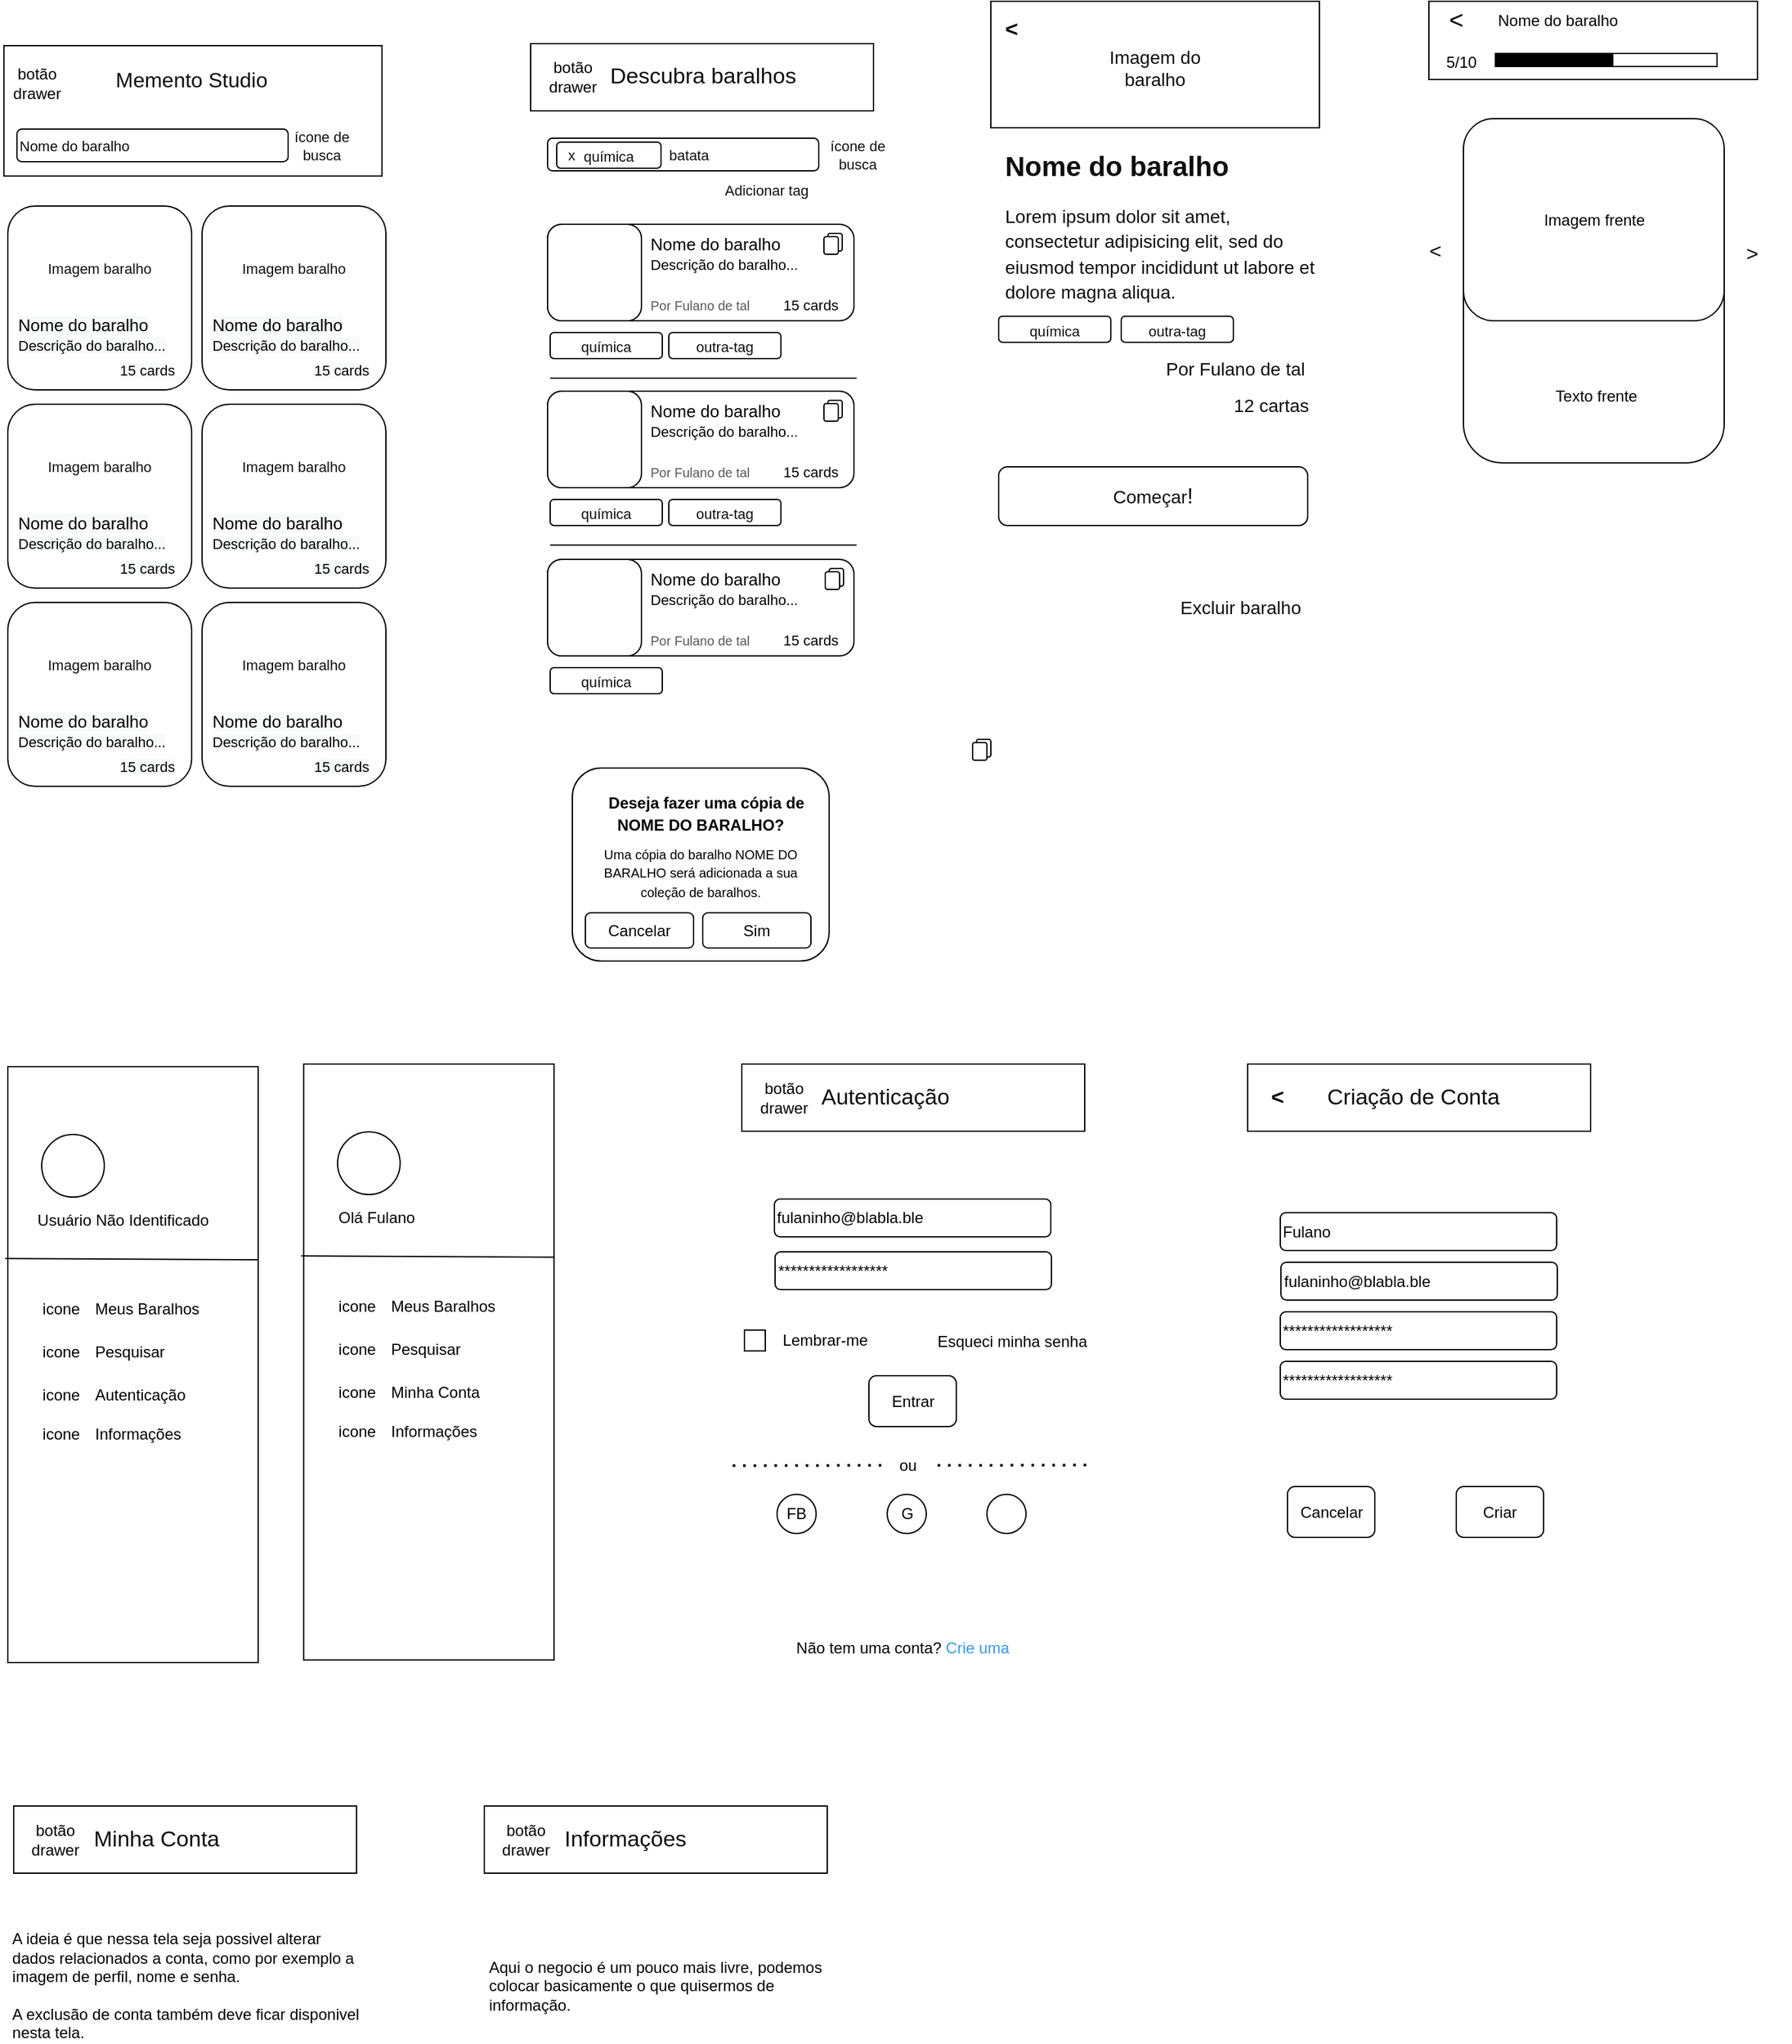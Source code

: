 <mxfile version="19.0.3" type="device"><diagram id="fM3aGosSxny9Zsjf3HQu" name="Page-1"><mxGraphModel dx="868" dy="566" grid="0" gridSize="10" guides="1" tooltips="1" connect="1" arrows="1" fold="1" page="1" pageScale="1" pageWidth="827" pageHeight="1169" math="0" shadow="0"><root><mxCell id="0"/><mxCell id="1" parent="0"/><mxCell id="NiZG2JbrYyno3YWnQfZE-44" value="" style="rounded=0;whiteSpace=wrap;html=1;" parent="1" vertex="1"><mxGeometry x="452" y="96.5" width="263" height="51.5" as="geometry"/></mxCell><mxCell id="NiZG2JbrYyno3YWnQfZE-31" value="" style="rounded=0;whiteSpace=wrap;html=1;" parent="1" vertex="1"><mxGeometry x="48" y="98" width="290" height="100" as="geometry"/></mxCell><mxCell id="MmNNkBtqeXxWJ1WYFN_U-193" value="" style="rounded=0;whiteSpace=wrap;html=1;fontSize=16;fontColor=#0F0F0F;fillColor=#FFFFFF;" parent="1" vertex="1"><mxGeometry x="805" y="64" width="252" height="97" as="geometry"/></mxCell><mxCell id="MmNNkBtqeXxWJ1WYFN_U-2" value="" style="rounded=0;whiteSpace=wrap;html=1;" parent="1" vertex="1"><mxGeometry x="1141" y="64" width="252" height="60" as="geometry"/></mxCell><mxCell id="MmNNkBtqeXxWJ1WYFN_U-5" value="Nome do baralho" style="text;html=1;strokeColor=none;fillColor=none;align=left;verticalAlign=middle;whiteSpace=wrap;rounded=0;" parent="1" vertex="1"><mxGeometry x="1192" y="64" width="130" height="30" as="geometry"/></mxCell><mxCell id="MmNNkBtqeXxWJ1WYFN_U-6" value="&lt;font style=&quot;font-size: 19px;&quot;&gt;&amp;lt;&lt;/font&gt;" style="text;html=1;strokeColor=none;fillColor=none;align=center;verticalAlign=middle;whiteSpace=wrap;rounded=0;" parent="1" vertex="1"><mxGeometry x="1132" y="64" width="60" height="30" as="geometry"/></mxCell><mxCell id="MmNNkBtqeXxWJ1WYFN_U-7" value="&lt;font style=&quot;font-size: 12px;&quot;&gt;5/10&lt;/font&gt;" style="text;html=1;strokeColor=none;fillColor=none;align=center;verticalAlign=middle;whiteSpace=wrap;rounded=0;fontSize=19;" parent="1" vertex="1"><mxGeometry x="1136" y="94" width="60" height="30" as="geometry"/></mxCell><mxCell id="MmNNkBtqeXxWJ1WYFN_U-8" value="" style="rounded=0;whiteSpace=wrap;html=1;fontSize=12;" parent="1" vertex="1"><mxGeometry x="1192" y="104" width="170" height="10" as="geometry"/></mxCell><mxCell id="MmNNkBtqeXxWJ1WYFN_U-10" value="" style="rounded=0;whiteSpace=wrap;html=1;fontSize=12;fillColor=#000000;" parent="1" vertex="1"><mxGeometry x="1192" y="104" width="90" height="10" as="geometry"/></mxCell><mxCell id="MmNNkBtqeXxWJ1WYFN_U-11" value="" style="rounded=1;whiteSpace=wrap;html=1;fontSize=12;fillColor=#FFFFFF;fontColor=#00465C;labelBackgroundColor=none;" parent="1" vertex="1"><mxGeometry x="1167.5" y="154" width="200" height="264" as="geometry"/></mxCell><mxCell id="MmNNkBtqeXxWJ1WYFN_U-17" value="Imagem frente" style="rounded=1;whiteSpace=wrap;html=1;fontSize=12;fillColor=#FFFFFF;" parent="1" vertex="1"><mxGeometry x="1167.5" y="154" width="200" height="155" as="geometry"/></mxCell><mxCell id="MmNNkBtqeXxWJ1WYFN_U-18" value="Texto frente" style="text;html=1;strokeColor=none;fillColor=none;align=center;verticalAlign=middle;whiteSpace=wrap;rounded=0;fontSize=12;" parent="1" vertex="1"><mxGeometry x="1214" y="352" width="111" height="30" as="geometry"/></mxCell><mxCell id="MmNNkBtqeXxWJ1WYFN_U-45" value="" style="group" parent="1" vertex="1" connectable="0"><mxGeometry x="465" y="235" width="235" height="77" as="geometry"/></mxCell><mxCell id="MmNNkBtqeXxWJ1WYFN_U-39" value="" style="rounded=1;whiteSpace=wrap;html=1;fontSize=23;fillColor=#FFFFFF;" parent="MmNNkBtqeXxWJ1WYFN_U-45" vertex="1"><mxGeometry width="235" height="74" as="geometry"/></mxCell><mxCell id="MmNNkBtqeXxWJ1WYFN_U-40" value="" style="rounded=1;whiteSpace=wrap;html=1;fontSize=23;fillColor=#FFFFFF;" parent="MmNNkBtqeXxWJ1WYFN_U-45" vertex="1"><mxGeometry width="72" height="74" as="geometry"/></mxCell><mxCell id="MmNNkBtqeXxWJ1WYFN_U-41" value="Nome do baralho" style="text;html=1;strokeColor=none;fillColor=none;align=left;verticalAlign=middle;whiteSpace=wrap;rounded=0;fontSize=13;" parent="MmNNkBtqeXxWJ1WYFN_U-45" vertex="1"><mxGeometry x="77" width="103" height="30" as="geometry"/></mxCell><mxCell id="MmNNkBtqeXxWJ1WYFN_U-42" value="&lt;font style=&quot;font-size: 11px;&quot;&gt;Descrição do baralho...&lt;/font&gt;" style="text;html=1;strokeColor=none;fillColor=none;align=left;verticalAlign=middle;whiteSpace=wrap;rounded=0;fontSize=13;" parent="MmNNkBtqeXxWJ1WYFN_U-45" vertex="1"><mxGeometry x="77" y="15" width="128" height="30" as="geometry"/></mxCell><mxCell id="MmNNkBtqeXxWJ1WYFN_U-43" value="15 cards" style="text;html=1;strokeColor=none;fillColor=none;align=center;verticalAlign=middle;whiteSpace=wrap;rounded=0;fontSize=11;" parent="MmNNkBtqeXxWJ1WYFN_U-45" vertex="1"><mxGeometry x="172" y="47" width="60" height="30" as="geometry"/></mxCell><mxCell id="MmNNkBtqeXxWJ1WYFN_U-44" value="&lt;font style=&quot;font-size: 10px;&quot; color=&quot;#575757&quot;&gt;Por Fulano de tal&lt;/font&gt;" style="text;html=1;strokeColor=none;fillColor=none;align=left;verticalAlign=middle;whiteSpace=wrap;rounded=0;fontSize=11;" parent="MmNNkBtqeXxWJ1WYFN_U-45" vertex="1"><mxGeometry x="77" y="47" width="90" height="30" as="geometry"/></mxCell><mxCell id="h0KHNPsWpY2oYhMpBAds-7" value="" style="group" parent="MmNNkBtqeXxWJ1WYFN_U-45" connectable="0" vertex="1"><mxGeometry x="212" y="7" width="14" height="16" as="geometry"/></mxCell><mxCell id="h0KHNPsWpY2oYhMpBAds-8" value="" style="rounded=1;whiteSpace=wrap;html=1;labelBackgroundColor=none;fontSize=14;fontColor=#FFFFFF;fillColor=#FFFFFF;" parent="h0KHNPsWpY2oYhMpBAds-7" vertex="1"><mxGeometry x="3" width="11" height="13.5" as="geometry"/></mxCell><mxCell id="h0KHNPsWpY2oYhMpBAds-9" value="" style="rounded=1;whiteSpace=wrap;html=1;labelBackgroundColor=none;fontSize=14;fontColor=#FFFFFF;fillColor=#FFFFFF;" parent="h0KHNPsWpY2oYhMpBAds-7" vertex="1"><mxGeometry y="2.5" width="11" height="13.5" as="geometry"/></mxCell><mxCell id="MmNNkBtqeXxWJ1WYFN_U-73" value="&lt;span style=&quot;font-weight: normal;&quot;&gt;Descubra baralhos&lt;/span&gt;" style="text;html=1;strokeColor=none;fillColor=none;align=left;verticalAlign=middle;whiteSpace=wrap;rounded=0;fontSize=17;fontColor=#0F0F0F;fontStyle=1" parent="1" vertex="1"><mxGeometry x="511" y="107.25" width="199" height="30" as="geometry"/></mxCell><mxCell id="MmNNkBtqeXxWJ1WYFN_U-84" value="&lt;font style=&quot;font-size: 11px;&quot;&gt;química&lt;/font&gt;" style="rounded=1;whiteSpace=wrap;html=1;fontSize=17;fontColor=#0F0F0F;fillColor=#FFFFFF;" parent="1" vertex="1"><mxGeometry x="467" y="318" width="86" height="20" as="geometry"/></mxCell><mxCell id="MmNNkBtqeXxWJ1WYFN_U-85" value="&lt;font style=&quot;font-size: 11px;&quot;&gt;outra-tag&lt;/font&gt;" style="rounded=1;whiteSpace=wrap;html=1;fontSize=17;fontColor=#0F0F0F;fillColor=#FFFFFF;" parent="1" vertex="1"><mxGeometry x="558" y="318" width="86" height="20" as="geometry"/></mxCell><mxCell id="MmNNkBtqeXxWJ1WYFN_U-86" value="" style="endArrow=none;html=1;rounded=0;fontSize=11;fontColor=#0F0F0F;" parent="1" edge="1"><mxGeometry width="50" height="50" relative="1" as="geometry"><mxPoint x="467" y="353" as="sourcePoint"/><mxPoint x="702" y="353" as="targetPoint"/></mxGeometry></mxCell><mxCell id="MmNNkBtqeXxWJ1WYFN_U-87" value="" style="group" parent="1" vertex="1" connectable="0"><mxGeometry x="465" y="363" width="235" height="77" as="geometry"/></mxCell><mxCell id="MmNNkBtqeXxWJ1WYFN_U-88" value="" style="rounded=1;whiteSpace=wrap;html=1;fontSize=23;fillColor=#FFFFFF;" parent="MmNNkBtqeXxWJ1WYFN_U-87" vertex="1"><mxGeometry width="235" height="74" as="geometry"/></mxCell><mxCell id="MmNNkBtqeXxWJ1WYFN_U-89" value="" style="rounded=1;whiteSpace=wrap;html=1;fontSize=23;fillColor=#FFFFFF;" parent="MmNNkBtqeXxWJ1WYFN_U-87" vertex="1"><mxGeometry width="72" height="74" as="geometry"/></mxCell><mxCell id="MmNNkBtqeXxWJ1WYFN_U-90" value="Nome do baralho" style="text;html=1;strokeColor=none;fillColor=none;align=left;verticalAlign=middle;whiteSpace=wrap;rounded=0;fontSize=13;" parent="MmNNkBtqeXxWJ1WYFN_U-87" vertex="1"><mxGeometry x="77" width="103" height="30" as="geometry"/></mxCell><mxCell id="MmNNkBtqeXxWJ1WYFN_U-91" value="&lt;font style=&quot;font-size: 11px;&quot;&gt;Descrição do baralho...&lt;/font&gt;" style="text;html=1;strokeColor=none;fillColor=none;align=left;verticalAlign=middle;whiteSpace=wrap;rounded=0;fontSize=13;" parent="MmNNkBtqeXxWJ1WYFN_U-87" vertex="1"><mxGeometry x="77" y="15" width="128" height="30" as="geometry"/></mxCell><mxCell id="MmNNkBtqeXxWJ1WYFN_U-92" value="15 cards" style="text;html=1;strokeColor=none;fillColor=none;align=center;verticalAlign=middle;whiteSpace=wrap;rounded=0;fontSize=11;" parent="MmNNkBtqeXxWJ1WYFN_U-87" vertex="1"><mxGeometry x="172" y="47" width="60" height="30" as="geometry"/></mxCell><mxCell id="MmNNkBtqeXxWJ1WYFN_U-93" value="&lt;font style=&quot;font-size: 10px;&quot; color=&quot;#575757&quot;&gt;Por Fulano de tal&lt;/font&gt;" style="text;html=1;strokeColor=none;fillColor=none;align=left;verticalAlign=middle;whiteSpace=wrap;rounded=0;fontSize=11;" parent="MmNNkBtqeXxWJ1WYFN_U-87" vertex="1"><mxGeometry x="77" y="47" width="90" height="30" as="geometry"/></mxCell><mxCell id="h0KHNPsWpY2oYhMpBAds-14" value="" style="group" parent="MmNNkBtqeXxWJ1WYFN_U-87" connectable="0" vertex="1"><mxGeometry x="212" y="7" width="14" height="16" as="geometry"/></mxCell><mxCell id="h0KHNPsWpY2oYhMpBAds-15" value="" style="rounded=1;whiteSpace=wrap;html=1;labelBackgroundColor=none;fontSize=14;fontColor=#FFFFFF;fillColor=#FFFFFF;" parent="h0KHNPsWpY2oYhMpBAds-14" vertex="1"><mxGeometry x="3" width="11" height="13.5" as="geometry"/></mxCell><mxCell id="h0KHNPsWpY2oYhMpBAds-16" value="" style="rounded=1;whiteSpace=wrap;html=1;labelBackgroundColor=none;fontSize=14;fontColor=#FFFFFF;fillColor=#FFFFFF;" parent="h0KHNPsWpY2oYhMpBAds-14" vertex="1"><mxGeometry y="2.5" width="11" height="13.5" as="geometry"/></mxCell><mxCell id="MmNNkBtqeXxWJ1WYFN_U-95" value="&lt;font style=&quot;font-size: 11px;&quot;&gt;química&lt;/font&gt;" style="rounded=1;whiteSpace=wrap;html=1;fontSize=17;fontColor=#0F0F0F;fillColor=#FFFFFF;" parent="1" vertex="1"><mxGeometry x="467" y="446" width="86" height="20" as="geometry"/></mxCell><mxCell id="MmNNkBtqeXxWJ1WYFN_U-96" value="&lt;font style=&quot;font-size: 11px;&quot;&gt;outra-tag&lt;/font&gt;" style="rounded=1;whiteSpace=wrap;html=1;fontSize=17;fontColor=#0F0F0F;fillColor=#FFFFFF;" parent="1" vertex="1"><mxGeometry x="558" y="446" width="86" height="20" as="geometry"/></mxCell><mxCell id="MmNNkBtqeXxWJ1WYFN_U-97" value="" style="endArrow=none;html=1;rounded=0;fontSize=11;fontColor=#0F0F0F;" parent="1" edge="1"><mxGeometry width="50" height="50" relative="1" as="geometry"><mxPoint x="467" y="481" as="sourcePoint"/><mxPoint x="702" y="481" as="targetPoint"/></mxGeometry></mxCell><mxCell id="MmNNkBtqeXxWJ1WYFN_U-98" value="&amp;nbsp; &amp;nbsp;batata" style="rounded=1;whiteSpace=wrap;html=1;fontSize=11;fontColor=#0F0F0F;fillColor=#FFFFFF;" parent="1" vertex="1"><mxGeometry x="465" y="169" width="208" height="25" as="geometry"/></mxCell><mxCell id="MmNNkBtqeXxWJ1WYFN_U-99" value="ícone de busca" style="text;html=1;strokeColor=none;fillColor=none;align=center;verticalAlign=middle;whiteSpace=wrap;rounded=0;fontSize=11;fontColor=#0F0F0F;" parent="1" vertex="1"><mxGeometry x="677" y="172.5" width="52" height="19" as="geometry"/></mxCell><mxCell id="MmNNkBtqeXxWJ1WYFN_U-101" value="&lt;font style=&quot;font-size: 11px;&quot;&gt;química&lt;/font&gt;" style="rounded=1;whiteSpace=wrap;html=1;fontSize=17;fontColor=#0F0F0F;fillColor=#FFFFFF;" parent="1" vertex="1"><mxGeometry x="472" y="172" width="80" height="20" as="geometry"/></mxCell><mxCell id="MmNNkBtqeXxWJ1WYFN_U-102" value="x" style="text;html=1;strokeColor=none;fillColor=none;align=center;verticalAlign=middle;whiteSpace=wrap;rounded=0;fontSize=11;fontColor=#0F0F0F;" parent="1" vertex="1"><mxGeometry x="473" y="175.5" width="21" height="13" as="geometry"/></mxCell><mxCell id="MmNNkBtqeXxWJ1WYFN_U-106" value="Adicionar tag" style="text;html=1;strokeColor=none;fillColor=none;align=left;verticalAlign=middle;whiteSpace=wrap;rounded=0;fontSize=11;fontColor=#0F0F0F;" parent="1" vertex="1"><mxGeometry x="599" y="197" width="72" height="24" as="geometry"/></mxCell><mxCell id="MmNNkBtqeXxWJ1WYFN_U-107" value="" style="group" parent="1" vertex="1" connectable="0"><mxGeometry x="465" y="492" width="235" height="77" as="geometry"/></mxCell><mxCell id="MmNNkBtqeXxWJ1WYFN_U-108" value="" style="rounded=1;whiteSpace=wrap;html=1;fontSize=23;fillColor=#FFFFFF;" parent="MmNNkBtqeXxWJ1WYFN_U-107" vertex="1"><mxGeometry width="235" height="74" as="geometry"/></mxCell><mxCell id="MmNNkBtqeXxWJ1WYFN_U-109" value="" style="rounded=1;whiteSpace=wrap;html=1;fontSize=23;fillColor=#FFFFFF;" parent="MmNNkBtqeXxWJ1WYFN_U-107" vertex="1"><mxGeometry width="72" height="74" as="geometry"/></mxCell><mxCell id="MmNNkBtqeXxWJ1WYFN_U-110" value="Nome do baralho" style="text;html=1;strokeColor=none;fillColor=none;align=left;verticalAlign=middle;whiteSpace=wrap;rounded=0;fontSize=13;" parent="MmNNkBtqeXxWJ1WYFN_U-107" vertex="1"><mxGeometry x="77" width="103" height="30" as="geometry"/></mxCell><mxCell id="MmNNkBtqeXxWJ1WYFN_U-111" value="&lt;font style=&quot;font-size: 11px;&quot;&gt;Descrição do baralho...&lt;/font&gt;" style="text;html=1;strokeColor=none;fillColor=none;align=left;verticalAlign=middle;whiteSpace=wrap;rounded=0;fontSize=13;" parent="MmNNkBtqeXxWJ1WYFN_U-107" vertex="1"><mxGeometry x="77" y="15" width="128" height="30" as="geometry"/></mxCell><mxCell id="MmNNkBtqeXxWJ1WYFN_U-112" value="15 cards" style="text;html=1;strokeColor=none;fillColor=none;align=center;verticalAlign=middle;whiteSpace=wrap;rounded=0;fontSize=11;" parent="MmNNkBtqeXxWJ1WYFN_U-107" vertex="1"><mxGeometry x="172" y="47" width="60" height="30" as="geometry"/></mxCell><mxCell id="MmNNkBtqeXxWJ1WYFN_U-113" value="&lt;font style=&quot;font-size: 10px;&quot; color=&quot;#575757&quot;&gt;Por Fulano de tal&lt;/font&gt;" style="text;html=1;strokeColor=none;fillColor=none;align=left;verticalAlign=middle;whiteSpace=wrap;rounded=0;fontSize=11;" parent="MmNNkBtqeXxWJ1WYFN_U-107" vertex="1"><mxGeometry x="77" y="47" width="90" height="30" as="geometry"/></mxCell><mxCell id="h0KHNPsWpY2oYhMpBAds-17" value="" style="group" parent="MmNNkBtqeXxWJ1WYFN_U-107" connectable="0" vertex="1"><mxGeometry x="213" y="7" width="14" height="16" as="geometry"/></mxCell><mxCell id="h0KHNPsWpY2oYhMpBAds-18" value="" style="rounded=1;whiteSpace=wrap;html=1;labelBackgroundColor=none;fontSize=14;fontColor=#FFFFFF;fillColor=#FFFFFF;" parent="h0KHNPsWpY2oYhMpBAds-17" vertex="1"><mxGeometry x="3" width="11" height="13.5" as="geometry"/></mxCell><mxCell id="h0KHNPsWpY2oYhMpBAds-19" value="" style="rounded=1;whiteSpace=wrap;html=1;labelBackgroundColor=none;fontSize=14;fontColor=#FFFFFF;fillColor=#FFFFFF;" parent="h0KHNPsWpY2oYhMpBAds-17" vertex="1"><mxGeometry y="2.5" width="11" height="13.5" as="geometry"/></mxCell><mxCell id="MmNNkBtqeXxWJ1WYFN_U-115" value="&lt;font style=&quot;font-size: 11px;&quot;&gt;química&lt;/font&gt;" style="rounded=1;whiteSpace=wrap;html=1;fontSize=17;fontColor=#0F0F0F;fillColor=#FFFFFF;" parent="1" vertex="1"><mxGeometry x="467" y="575" width="86" height="20" as="geometry"/></mxCell><mxCell id="MmNNkBtqeXxWJ1WYFN_U-117" value="&lt;font style=&quot;font-size: 16px;&quot;&gt;&amp;lt;&lt;/font&gt;" style="text;html=1;strokeColor=none;fillColor=none;align=center;verticalAlign=middle;whiteSpace=wrap;rounded=0;fontSize=11;fontColor=#0F0F0F;" parent="1" vertex="1"><mxGeometry x="48" y="295" width="60" height="30" as="geometry"/></mxCell><mxCell id="MmNNkBtqeXxWJ1WYFN_U-118" value="&lt;font style=&quot;font-size: 16px;&quot;&gt;&amp;gt;&lt;/font&gt;" style="text;html=1;strokeColor=none;fillColor=none;align=center;verticalAlign=middle;whiteSpace=wrap;rounded=0;fontSize=11;fontColor=#0F0F0F;" parent="1" vertex="1"><mxGeometry x="1358.5" y="242" width="60" height="30" as="geometry"/></mxCell><mxCell id="MmNNkBtqeXxWJ1WYFN_U-124" value="&lt;font size=&quot;1&quot; style=&quot;&quot;&gt;&lt;span style=&quot;font-weight: normal; font-size: 16px;&quot;&gt;Memento Studio&lt;/span&gt;&lt;/font&gt;" style="text;html=1;strokeColor=none;fillColor=none;align=center;verticalAlign=middle;whiteSpace=wrap;rounded=0;fontSize=16;fontColor=#0F0F0F;fontStyle=1" parent="1" vertex="1"><mxGeometry x="45" y="109" width="294" height="30" as="geometry"/></mxCell><mxCell id="MmNNkBtqeXxWJ1WYFN_U-126" value="" style="rounded=1;whiteSpace=wrap;html=1;fontSize=19;fontColor=#0F0F0F;fillColor=#FFFFFF;" parent="1" vertex="1"><mxGeometry x="51" y="221" width="141" height="141" as="geometry"/></mxCell><mxCell id="MmNNkBtqeXxWJ1WYFN_U-138" value="&lt;span style=&quot;color: rgb(0, 0, 0); font-family: Helvetica; font-size: 11px; font-style: normal; font-variant-ligatures: normal; font-variant-caps: normal; font-weight: 400; letter-spacing: normal; orphans: 2; text-align: left; text-indent: 0px; text-transform: none; widows: 2; word-spacing: 0px; -webkit-text-stroke-width: 0px; background-color: rgb(248, 249, 250); text-decoration-thickness: initial; text-decoration-style: initial; text-decoration-color: initial; float: none; display: inline !important;&quot;&gt;Descrição do baralho...&lt;/span&gt;" style="text;whiteSpace=wrap;html=1;fontSize=11;fontColor=#0F0F0F;" parent="1" vertex="1"><mxGeometry x="57" y="314.505" width="133" height="27" as="geometry"/></mxCell><mxCell id="MmNNkBtqeXxWJ1WYFN_U-139" value="&lt;span style=&quot;color: rgb(0, 0, 0); font-family: Helvetica; font-size: 13px; font-style: normal; font-variant-ligatures: normal; font-variant-caps: normal; font-weight: 400; letter-spacing: normal; orphans: 2; text-align: left; text-indent: 0px; text-transform: none; widows: 2; word-spacing: 0px; -webkit-text-stroke-width: 0px; background-color: rgb(248, 249, 250); text-decoration-thickness: initial; text-decoration-style: initial; text-decoration-color: initial; float: none; display: inline !important;&quot;&gt;Nome do baralho&lt;/span&gt;" style="text;whiteSpace=wrap;html=1;fontSize=11;fontColor=#0F0F0F;" parent="1" vertex="1"><mxGeometry x="57" y="297.5" width="120" height="28" as="geometry"/></mxCell><mxCell id="MmNNkBtqeXxWJ1WYFN_U-141" value="&lt;span style=&quot;color: rgb(0, 0, 0); font-family: Helvetica; font-size: 11px; font-style: normal; font-variant-ligatures: normal; font-variant-caps: normal; font-weight: 400; letter-spacing: normal; orphans: 2; text-align: center; text-indent: 0px; text-transform: none; widows: 2; word-spacing: 0px; -webkit-text-stroke-width: 0px; background-color: rgb(248, 249, 250); text-decoration-thickness: initial; text-decoration-style: initial; text-decoration-color: initial; float: none; display: inline !important;&quot;&gt;15 cards&lt;/span&gt;" style="text;whiteSpace=wrap;html=1;fontSize=13;fontColor=#0F0F0F;" parent="1" vertex="1"><mxGeometry x="135.003" y="331.997" width="62" height="30" as="geometry"/></mxCell><mxCell id="MmNNkBtqeXxWJ1WYFN_U-137" value="&lt;font style=&quot;font-size: 11px;&quot;&gt;&lt;font style=&quot;font-size: 11px;&quot;&gt;Imagem&lt;/font&gt; baralho&lt;/font&gt;" style="text;html=1;strokeColor=none;fillColor=none;align=center;verticalAlign=middle;whiteSpace=wrap;rounded=0;fontSize=19;fontColor=#0F0F0F;" parent="1" vertex="1"><mxGeometry x="77" y="251.5" width="89" height="30" as="geometry"/></mxCell><mxCell id="MmNNkBtqeXxWJ1WYFN_U-146" value="" style="rounded=1;whiteSpace=wrap;html=1;fontSize=19;fontColor=#0F0F0F;fillColor=#FFFFFF;" parent="1" vertex="1"><mxGeometry x="200" y="221" width="141" height="141" as="geometry"/></mxCell><mxCell id="MmNNkBtqeXxWJ1WYFN_U-147" value="&lt;span style=&quot;color: rgb(0, 0, 0); font-family: Helvetica; font-size: 11px; font-style: normal; font-variant-ligatures: normal; font-variant-caps: normal; font-weight: 400; letter-spacing: normal; orphans: 2; text-align: left; text-indent: 0px; text-transform: none; widows: 2; word-spacing: 0px; -webkit-text-stroke-width: 0px; background-color: rgb(248, 249, 250); text-decoration-thickness: initial; text-decoration-style: initial; text-decoration-color: initial; float: none; display: inline !important;&quot;&gt;Descrição do baralho...&lt;/span&gt;" style="text;whiteSpace=wrap;html=1;fontSize=11;fontColor=#0F0F0F;" parent="1" vertex="1"><mxGeometry x="206" y="314.505" width="133" height="27" as="geometry"/></mxCell><mxCell id="MmNNkBtqeXxWJ1WYFN_U-148" value="&lt;span style=&quot;color: rgb(0, 0, 0); font-family: Helvetica; font-size: 13px; font-style: normal; font-variant-ligatures: normal; font-variant-caps: normal; font-weight: 400; letter-spacing: normal; orphans: 2; text-align: left; text-indent: 0px; text-transform: none; widows: 2; word-spacing: 0px; -webkit-text-stroke-width: 0px; background-color: rgb(248, 249, 250); text-decoration-thickness: initial; text-decoration-style: initial; text-decoration-color: initial; float: none; display: inline !important;&quot;&gt;Nome do baralho&lt;/span&gt;" style="text;whiteSpace=wrap;html=1;fontSize=11;fontColor=#0F0F0F;" parent="1" vertex="1"><mxGeometry x="206" y="297.5" width="120" height="28" as="geometry"/></mxCell><mxCell id="MmNNkBtqeXxWJ1WYFN_U-150" value="&lt;span style=&quot;color: rgb(0, 0, 0); font-family: Helvetica; font-size: 11px; font-style: normal; font-variant-ligatures: normal; font-variant-caps: normal; font-weight: 400; letter-spacing: normal; orphans: 2; text-align: center; text-indent: 0px; text-transform: none; widows: 2; word-spacing: 0px; -webkit-text-stroke-width: 0px; background-color: rgb(248, 249, 250); text-decoration-thickness: initial; text-decoration-style: initial; text-decoration-color: initial; float: none; display: inline !important;&quot;&gt;15 cards&lt;/span&gt;" style="text;whiteSpace=wrap;html=1;fontSize=13;fontColor=#0F0F0F;" parent="1" vertex="1"><mxGeometry x="284.003" y="331.997" width="62" height="30" as="geometry"/></mxCell><mxCell id="MmNNkBtqeXxWJ1WYFN_U-151" value="&lt;font style=&quot;font-size: 11px;&quot;&gt;&lt;font style=&quot;font-size: 11px;&quot;&gt;Imagem&lt;/font&gt; baralho&lt;/font&gt;" style="text;html=1;strokeColor=none;fillColor=none;align=center;verticalAlign=middle;whiteSpace=wrap;rounded=0;fontSize=19;fontColor=#0F0F0F;" parent="1" vertex="1"><mxGeometry x="226" y="251.5" width="89" height="30" as="geometry"/></mxCell><mxCell id="MmNNkBtqeXxWJ1WYFN_U-195" value="&lt;h1 style=&quot;font-size: 21px;&quot;&gt;&lt;font style=&quot;font-size: 21px;&quot;&gt;Nome do baralho&lt;/font&gt;&lt;/h1&gt;&lt;p style=&quot;&quot;&gt;&lt;font style=&quot;font-size: 14px;&quot;&gt;Lorem ipsum dolor sit amet, consectetur adipisicing elit, sed do eiusmod tempor incididunt ut labore et dolore magna aliqua.&lt;/font&gt;&lt;/p&gt;" style="text;html=1;strokeColor=none;fillColor=none;spacing=5;spacingTop=-20;whiteSpace=wrap;overflow=hidden;rounded=0;fontSize=16;fontColor=#0F0F0F;" parent="1" vertex="1"><mxGeometry x="811" y="173.5" width="252" height="157" as="geometry"/></mxCell><mxCell id="MmNNkBtqeXxWJ1WYFN_U-196" value="&lt;b&gt;&lt;font style=&quot;font-size: 17px;&quot;&gt;&amp;lt;&lt;/font&gt;&lt;/b&gt;" style="text;html=1;strokeColor=none;fillColor=none;align=center;verticalAlign=middle;whiteSpace=wrap;rounded=0;fontSize=14;fontColor=#0F0F0F;" parent="1" vertex="1"><mxGeometry x="791" y="70.5" width="60" height="30" as="geometry"/></mxCell><mxCell id="MmNNkBtqeXxWJ1WYFN_U-197" value="Imagem do baralho" style="text;html=1;strokeColor=none;fillColor=none;align=center;verticalAlign=middle;whiteSpace=wrap;rounded=0;fontSize=14;fontColor=#0F0F0F;" parent="1" vertex="1"><mxGeometry x="877" y="100" width="108" height="30" as="geometry"/></mxCell><mxCell id="MmNNkBtqeXxWJ1WYFN_U-199" value="&lt;font style=&quot;font-size: 11px;&quot;&gt;química&lt;/font&gt;" style="rounded=1;whiteSpace=wrap;html=1;fontSize=17;fontColor=#0F0F0F;fillColor=#FFFFFF;" parent="1" vertex="1"><mxGeometry x="811" y="305.5" width="86" height="20" as="geometry"/></mxCell><mxCell id="MmNNkBtqeXxWJ1WYFN_U-200" value="&lt;font style=&quot;font-size: 11px;&quot;&gt;outra-tag&lt;/font&gt;" style="rounded=1;whiteSpace=wrap;html=1;fontSize=17;fontColor=#0F0F0F;fillColor=#FFFFFF;" parent="1" vertex="1"><mxGeometry x="905" y="305.5" width="86" height="20" as="geometry"/></mxCell><mxCell id="MmNNkBtqeXxWJ1WYFN_U-203" value="&lt;font style=&quot;font-size: 14px;&quot;&gt;Começar&lt;/font&gt;!" style="rounded=1;whiteSpace=wrap;html=1;fontSize=17;fontColor=#0F0F0F;fillColor=#FFFFFF;" parent="1" vertex="1"><mxGeometry x="811" y="421" width="237" height="45" as="geometry"/></mxCell><mxCell id="MmNNkBtqeXxWJ1WYFN_U-204" value="12 cartas" style="text;html=1;strokeColor=none;fillColor=none;align=right;verticalAlign=middle;whiteSpace=wrap;rounded=0;fontSize=14;fontColor=#0F0F0F;" parent="1" vertex="1"><mxGeometry x="971" y="359" width="80" height="30" as="geometry"/></mxCell><mxCell id="MmNNkBtqeXxWJ1WYFN_U-205" value="Por Fulano de tal" style="text;html=1;strokeColor=none;fillColor=none;align=right;verticalAlign=middle;whiteSpace=wrap;rounded=0;fontSize=14;fontColor=#0F0F0F;" parent="1" vertex="1"><mxGeometry x="924" y="331" width="124" height="30" as="geometry"/></mxCell><mxCell id="MmNNkBtqeXxWJ1WYFN_U-207" value="&lt;font style=&quot;font-size: 16px;&quot;&gt;&amp;lt;&lt;/font&gt;" style="text;html=1;strokeColor=none;fillColor=none;align=center;verticalAlign=middle;whiteSpace=wrap;rounded=0;fontSize=11;fontColor=#0F0F0F;" parent="1" vertex="1"><mxGeometry x="1115.5" y="239.5" width="60" height="30" as="geometry"/></mxCell><mxCell id="h0KHNPsWpY2oYhMpBAds-3" value="" style="group" parent="1" connectable="0" vertex="1"><mxGeometry x="791" y="630" width="14" height="16" as="geometry"/></mxCell><mxCell id="h0KHNPsWpY2oYhMpBAds-1" value="" style="rounded=1;whiteSpace=wrap;html=1;labelBackgroundColor=none;fontSize=14;fontColor=#FFFFFF;fillColor=#FFFFFF;" parent="h0KHNPsWpY2oYhMpBAds-3" vertex="1"><mxGeometry x="3" width="11" height="13.5" as="geometry"/></mxCell><mxCell id="h0KHNPsWpY2oYhMpBAds-2" value="" style="rounded=1;whiteSpace=wrap;html=1;labelBackgroundColor=none;fontSize=14;fontColor=#FFFFFF;fillColor=#FFFFFF;" parent="h0KHNPsWpY2oYhMpBAds-3" vertex="1"><mxGeometry y="2.5" width="11" height="13.5" as="geometry"/></mxCell><mxCell id="h0KHNPsWpY2oYhMpBAds-21" value="" style="rounded=1;whiteSpace=wrap;html=1;labelBackgroundColor=none;fontSize=14;fontColor=#FFFFFF;fillColor=#FFFFFF;" parent="1" vertex="1"><mxGeometry x="484" y="652" width="197" height="148" as="geometry"/></mxCell><mxCell id="h0KHNPsWpY2oYhMpBAds-22" value="&lt;font style=&quot;font-size: 12px;&quot;&gt;&lt;b&gt;D&lt;font style=&quot;font-size: 12px;&quot; color=&quot;#000000&quot;&gt;Deseja fazer uma cópia de NOME DO BARALHO?&lt;/font&gt;&lt;/b&gt;&lt;/font&gt;" style="text;html=1;strokeColor=none;fillColor=none;align=center;verticalAlign=middle;whiteSpace=wrap;rounded=0;labelBackgroundColor=none;fontSize=14;fontColor=#FFFFFF;" parent="1" vertex="1"><mxGeometry x="491" y="671" width="183" height="30" as="geometry"/></mxCell><mxCell id="h0KHNPsWpY2oYhMpBAds-23" value="Sim" style="rounded=1;whiteSpace=wrap;html=1;labelBackgroundColor=none;fontSize=12;fontColor=#000000;fillColor=#FFFFFF;" parent="1" vertex="1"><mxGeometry x="584" y="763" width="83" height="27" as="geometry"/></mxCell><mxCell id="h0KHNPsWpY2oYhMpBAds-24" value="Cancelar" style="rounded=1;whiteSpace=wrap;html=1;labelBackgroundColor=none;fontSize=12;fontColor=#000000;fillColor=#FFFFFF;" parent="1" vertex="1"><mxGeometry x="494" y="763" width="83" height="27" as="geometry"/></mxCell><mxCell id="h0KHNPsWpY2oYhMpBAds-25" value="&lt;font style=&quot;font-size: 10px;&quot;&gt;Uma cópia do baralho NOME DO BARALHO será adicionada a sua coleção de baralhos.&lt;/font&gt;" style="text;html=1;strokeColor=none;fillColor=none;align=center;verticalAlign=middle;whiteSpace=wrap;rounded=0;labelBackgroundColor=none;fontSize=12;fontColor=#000000;" parent="1" vertex="1"><mxGeometry x="496" y="717" width="173" height="30" as="geometry"/></mxCell><mxCell id="h0KHNPsWpY2oYhMpBAds-27" value="&lt;div style=&quot;&quot;&gt;&lt;span style=&quot;background-color: initial; font-size: 14px;&quot;&gt;&lt;font color=&quot;#0f0f0f&quot;&gt;Excluir baralho&lt;/font&gt;&lt;/span&gt;&lt;/div&gt;" style="text;whiteSpace=wrap;html=1;fontSize=10;fontColor=#000000;align=right;" parent="1" vertex="1"><mxGeometry x="814" y="514" width="231" height="28" as="geometry"/></mxCell><mxCell id="NiZG2JbrYyno3YWnQfZE-1" value="&lt;font style=&quot;font-size: 16px;&quot;&gt;&amp;lt;&lt;/font&gt;" style="text;html=1;strokeColor=none;fillColor=none;align=center;verticalAlign=middle;whiteSpace=wrap;rounded=0;fontSize=11;fontColor=#0F0F0F;" parent="1" vertex="1"><mxGeometry x="48" y="447" width="60" height="30" as="geometry"/></mxCell><mxCell id="NiZG2JbrYyno3YWnQfZE-2" value="" style="rounded=1;whiteSpace=wrap;html=1;fontSize=19;fontColor=#0F0F0F;fillColor=#FFFFFF;" parent="1" vertex="1"><mxGeometry x="51" y="373" width="141" height="141" as="geometry"/></mxCell><mxCell id="NiZG2JbrYyno3YWnQfZE-3" value="&lt;span style=&quot;color: rgb(0, 0, 0); font-family: Helvetica; font-size: 11px; font-style: normal; font-variant-ligatures: normal; font-variant-caps: normal; font-weight: 400; letter-spacing: normal; orphans: 2; text-align: left; text-indent: 0px; text-transform: none; widows: 2; word-spacing: 0px; -webkit-text-stroke-width: 0px; background-color: rgb(248, 249, 250); text-decoration-thickness: initial; text-decoration-style: initial; text-decoration-color: initial; float: none; display: inline !important;&quot;&gt;Descrição do baralho...&lt;/span&gt;" style="text;whiteSpace=wrap;html=1;fontSize=11;fontColor=#0F0F0F;" parent="1" vertex="1"><mxGeometry x="57" y="466.505" width="133" height="27" as="geometry"/></mxCell><mxCell id="NiZG2JbrYyno3YWnQfZE-4" value="&lt;span style=&quot;color: rgb(0, 0, 0); font-family: Helvetica; font-size: 13px; font-style: normal; font-variant-ligatures: normal; font-variant-caps: normal; font-weight: 400; letter-spacing: normal; orphans: 2; text-align: left; text-indent: 0px; text-transform: none; widows: 2; word-spacing: 0px; -webkit-text-stroke-width: 0px; background-color: rgb(248, 249, 250); text-decoration-thickness: initial; text-decoration-style: initial; text-decoration-color: initial; float: none; display: inline !important;&quot;&gt;Nome do baralho&lt;/span&gt;" style="text;whiteSpace=wrap;html=1;fontSize=11;fontColor=#0F0F0F;" parent="1" vertex="1"><mxGeometry x="57" y="449.5" width="120" height="28" as="geometry"/></mxCell><mxCell id="NiZG2JbrYyno3YWnQfZE-5" value="&lt;span style=&quot;color: rgb(0, 0, 0); font-family: Helvetica; font-size: 11px; font-style: normal; font-variant-ligatures: normal; font-variant-caps: normal; font-weight: 400; letter-spacing: normal; orphans: 2; text-align: center; text-indent: 0px; text-transform: none; widows: 2; word-spacing: 0px; -webkit-text-stroke-width: 0px; background-color: rgb(248, 249, 250); text-decoration-thickness: initial; text-decoration-style: initial; text-decoration-color: initial; float: none; display: inline !important;&quot;&gt;15 cards&lt;/span&gt;" style="text;whiteSpace=wrap;html=1;fontSize=13;fontColor=#0F0F0F;" parent="1" vertex="1"><mxGeometry x="135.003" y="483.997" width="62" height="30" as="geometry"/></mxCell><mxCell id="NiZG2JbrYyno3YWnQfZE-6" value="&lt;font style=&quot;font-size: 11px;&quot;&gt;&lt;font style=&quot;font-size: 11px;&quot;&gt;Imagem&lt;/font&gt; baralho&lt;/font&gt;" style="text;html=1;strokeColor=none;fillColor=none;align=center;verticalAlign=middle;whiteSpace=wrap;rounded=0;fontSize=19;fontColor=#0F0F0F;" parent="1" vertex="1"><mxGeometry x="77" y="403.5" width="89" height="30" as="geometry"/></mxCell><mxCell id="NiZG2JbrYyno3YWnQfZE-7" value="" style="rounded=1;whiteSpace=wrap;html=1;fontSize=19;fontColor=#0F0F0F;fillColor=#FFFFFF;" parent="1" vertex="1"><mxGeometry x="200" y="373" width="141" height="141" as="geometry"/></mxCell><mxCell id="NiZG2JbrYyno3YWnQfZE-8" value="&lt;span style=&quot;color: rgb(0, 0, 0); font-family: Helvetica; font-size: 11px; font-style: normal; font-variant-ligatures: normal; font-variant-caps: normal; font-weight: 400; letter-spacing: normal; orphans: 2; text-align: left; text-indent: 0px; text-transform: none; widows: 2; word-spacing: 0px; -webkit-text-stroke-width: 0px; background-color: rgb(248, 249, 250); text-decoration-thickness: initial; text-decoration-style: initial; text-decoration-color: initial; float: none; display: inline !important;&quot;&gt;Descrição do baralho...&lt;/span&gt;" style="text;whiteSpace=wrap;html=1;fontSize=11;fontColor=#0F0F0F;" parent="1" vertex="1"><mxGeometry x="206" y="466.505" width="133" height="27" as="geometry"/></mxCell><mxCell id="NiZG2JbrYyno3YWnQfZE-9" value="&lt;span style=&quot;color: rgb(0, 0, 0); font-family: Helvetica; font-size: 13px; font-style: normal; font-variant-ligatures: normal; font-variant-caps: normal; font-weight: 400; letter-spacing: normal; orphans: 2; text-align: left; text-indent: 0px; text-transform: none; widows: 2; word-spacing: 0px; -webkit-text-stroke-width: 0px; background-color: rgb(248, 249, 250); text-decoration-thickness: initial; text-decoration-style: initial; text-decoration-color: initial; float: none; display: inline !important;&quot;&gt;Nome do baralho&lt;/span&gt;" style="text;whiteSpace=wrap;html=1;fontSize=11;fontColor=#0F0F0F;" parent="1" vertex="1"><mxGeometry x="206" y="449.5" width="120" height="28" as="geometry"/></mxCell><mxCell id="NiZG2JbrYyno3YWnQfZE-10" value="&lt;span style=&quot;color: rgb(0, 0, 0); font-family: Helvetica; font-size: 11px; font-style: normal; font-variant-ligatures: normal; font-variant-caps: normal; font-weight: 400; letter-spacing: normal; orphans: 2; text-align: center; text-indent: 0px; text-transform: none; widows: 2; word-spacing: 0px; -webkit-text-stroke-width: 0px; background-color: rgb(248, 249, 250); text-decoration-thickness: initial; text-decoration-style: initial; text-decoration-color: initial; float: none; display: inline !important;&quot;&gt;15 cards&lt;/span&gt;" style="text;whiteSpace=wrap;html=1;fontSize=13;fontColor=#0F0F0F;" parent="1" vertex="1"><mxGeometry x="284.003" y="483.997" width="62" height="30" as="geometry"/></mxCell><mxCell id="NiZG2JbrYyno3YWnQfZE-11" value="&lt;font style=&quot;font-size: 11px;&quot;&gt;&lt;font style=&quot;font-size: 11px;&quot;&gt;Imagem&lt;/font&gt; baralho&lt;/font&gt;" style="text;html=1;strokeColor=none;fillColor=none;align=center;verticalAlign=middle;whiteSpace=wrap;rounded=0;fontSize=19;fontColor=#0F0F0F;" parent="1" vertex="1"><mxGeometry x="226" y="403.5" width="89" height="30" as="geometry"/></mxCell><mxCell id="NiZG2JbrYyno3YWnQfZE-12" value="&lt;font style=&quot;font-size: 16px;&quot;&gt;&amp;lt;&lt;/font&gt;" style="text;html=1;strokeColor=none;fillColor=none;align=center;verticalAlign=middle;whiteSpace=wrap;rounded=0;fontSize=11;fontColor=#0F0F0F;" parent="1" vertex="1"><mxGeometry x="48" y="599" width="60" height="30" as="geometry"/></mxCell><mxCell id="NiZG2JbrYyno3YWnQfZE-13" value="" style="rounded=1;whiteSpace=wrap;html=1;fontSize=19;fontColor=#0F0F0F;fillColor=#FFFFFF;" parent="1" vertex="1"><mxGeometry x="51" y="525" width="141" height="141" as="geometry"/></mxCell><mxCell id="NiZG2JbrYyno3YWnQfZE-14" value="&lt;span style=&quot;color: rgb(0, 0, 0); font-family: Helvetica; font-size: 11px; font-style: normal; font-variant-ligatures: normal; font-variant-caps: normal; font-weight: 400; letter-spacing: normal; orphans: 2; text-align: left; text-indent: 0px; text-transform: none; widows: 2; word-spacing: 0px; -webkit-text-stroke-width: 0px; background-color: rgb(248, 249, 250); text-decoration-thickness: initial; text-decoration-style: initial; text-decoration-color: initial; float: none; display: inline !important;&quot;&gt;Descrição do baralho...&lt;/span&gt;" style="text;whiteSpace=wrap;html=1;fontSize=11;fontColor=#0F0F0F;" parent="1" vertex="1"><mxGeometry x="57" y="618.505" width="133" height="27" as="geometry"/></mxCell><mxCell id="NiZG2JbrYyno3YWnQfZE-15" value="&lt;span style=&quot;color: rgb(0, 0, 0); font-family: Helvetica; font-size: 13px; font-style: normal; font-variant-ligatures: normal; font-variant-caps: normal; font-weight: 400; letter-spacing: normal; orphans: 2; text-align: left; text-indent: 0px; text-transform: none; widows: 2; word-spacing: 0px; -webkit-text-stroke-width: 0px; background-color: rgb(248, 249, 250); text-decoration-thickness: initial; text-decoration-style: initial; text-decoration-color: initial; float: none; display: inline !important;&quot;&gt;Nome do baralho&lt;/span&gt;" style="text;whiteSpace=wrap;html=1;fontSize=11;fontColor=#0F0F0F;" parent="1" vertex="1"><mxGeometry x="57" y="601.5" width="120" height="28" as="geometry"/></mxCell><mxCell id="NiZG2JbrYyno3YWnQfZE-16" value="&lt;span style=&quot;color: rgb(0, 0, 0); font-family: Helvetica; font-size: 11px; font-style: normal; font-variant-ligatures: normal; font-variant-caps: normal; font-weight: 400; letter-spacing: normal; orphans: 2; text-align: center; text-indent: 0px; text-transform: none; widows: 2; word-spacing: 0px; -webkit-text-stroke-width: 0px; background-color: rgb(248, 249, 250); text-decoration-thickness: initial; text-decoration-style: initial; text-decoration-color: initial; float: none; display: inline !important;&quot;&gt;15 cards&lt;/span&gt;" style="text;whiteSpace=wrap;html=1;fontSize=13;fontColor=#0F0F0F;" parent="1" vertex="1"><mxGeometry x="135.003" y="635.997" width="62" height="30" as="geometry"/></mxCell><mxCell id="NiZG2JbrYyno3YWnQfZE-17" value="&lt;font style=&quot;font-size: 11px;&quot;&gt;&lt;font style=&quot;font-size: 11px;&quot;&gt;Imagem&lt;/font&gt; baralho&lt;/font&gt;" style="text;html=1;strokeColor=none;fillColor=none;align=center;verticalAlign=middle;whiteSpace=wrap;rounded=0;fontSize=19;fontColor=#0F0F0F;" parent="1" vertex="1"><mxGeometry x="77" y="555.5" width="89" height="30" as="geometry"/></mxCell><mxCell id="NiZG2JbrYyno3YWnQfZE-18" value="" style="rounded=1;whiteSpace=wrap;html=1;fontSize=19;fontColor=#0F0F0F;fillColor=#FFFFFF;" parent="1" vertex="1"><mxGeometry x="200" y="525" width="141" height="141" as="geometry"/></mxCell><mxCell id="NiZG2JbrYyno3YWnQfZE-19" value="&lt;span style=&quot;color: rgb(0, 0, 0); font-family: Helvetica; font-size: 11px; font-style: normal; font-variant-ligatures: normal; font-variant-caps: normal; font-weight: 400; letter-spacing: normal; orphans: 2; text-align: left; text-indent: 0px; text-transform: none; widows: 2; word-spacing: 0px; -webkit-text-stroke-width: 0px; background-color: rgb(248, 249, 250); text-decoration-thickness: initial; text-decoration-style: initial; text-decoration-color: initial; float: none; display: inline !important;&quot;&gt;Descrição do baralho...&lt;/span&gt;" style="text;whiteSpace=wrap;html=1;fontSize=11;fontColor=#0F0F0F;" parent="1" vertex="1"><mxGeometry x="206" y="618.505" width="133" height="27" as="geometry"/></mxCell><mxCell id="NiZG2JbrYyno3YWnQfZE-20" value="&lt;span style=&quot;color: rgb(0, 0, 0); font-family: Helvetica; font-size: 13px; font-style: normal; font-variant-ligatures: normal; font-variant-caps: normal; font-weight: 400; letter-spacing: normal; orphans: 2; text-align: left; text-indent: 0px; text-transform: none; widows: 2; word-spacing: 0px; -webkit-text-stroke-width: 0px; background-color: rgb(248, 249, 250); text-decoration-thickness: initial; text-decoration-style: initial; text-decoration-color: initial; float: none; display: inline !important;&quot;&gt;Nome do baralho&lt;/span&gt;" style="text;whiteSpace=wrap;html=1;fontSize=11;fontColor=#0F0F0F;" parent="1" vertex="1"><mxGeometry x="206" y="601.5" width="120" height="28" as="geometry"/></mxCell><mxCell id="NiZG2JbrYyno3YWnQfZE-21" value="&lt;span style=&quot;color: rgb(0, 0, 0); font-family: Helvetica; font-size: 11px; font-style: normal; font-variant-ligatures: normal; font-variant-caps: normal; font-weight: 400; letter-spacing: normal; orphans: 2; text-align: center; text-indent: 0px; text-transform: none; widows: 2; word-spacing: 0px; -webkit-text-stroke-width: 0px; background-color: rgb(248, 249, 250); text-decoration-thickness: initial; text-decoration-style: initial; text-decoration-color: initial; float: none; display: inline !important;&quot;&gt;15 cards&lt;/span&gt;" style="text;whiteSpace=wrap;html=1;fontSize=13;fontColor=#0F0F0F;" parent="1" vertex="1"><mxGeometry x="284.003" y="635.997" width="62" height="30" as="geometry"/></mxCell><mxCell id="NiZG2JbrYyno3YWnQfZE-22" value="&lt;font style=&quot;font-size: 11px;&quot;&gt;&lt;font style=&quot;font-size: 11px;&quot;&gt;Imagem&lt;/font&gt; baralho&lt;/font&gt;" style="text;html=1;strokeColor=none;fillColor=none;align=center;verticalAlign=middle;whiteSpace=wrap;rounded=0;fontSize=19;fontColor=#0F0F0F;" parent="1" vertex="1"><mxGeometry x="226" y="555.5" width="89" height="30" as="geometry"/></mxCell><mxCell id="NiZG2JbrYyno3YWnQfZE-23" value="Nome do baralho" style="rounded=1;whiteSpace=wrap;html=1;fontSize=11;fontColor=#0F0F0F;fillColor=#FFFFFF;align=left;" parent="1" vertex="1"><mxGeometry x="58" y="162" width="208" height="25" as="geometry"/></mxCell><mxCell id="NiZG2JbrYyno3YWnQfZE-24" value="ícone de busca" style="text;html=1;strokeColor=none;fillColor=none;align=center;verticalAlign=middle;whiteSpace=wrap;rounded=0;fontSize=11;fontColor=#0F0F0F;" parent="1" vertex="1"><mxGeometry x="266" y="165.5" width="52" height="19" as="geometry"/></mxCell><mxCell id="NiZG2JbrYyno3YWnQfZE-30" value="botão &lt;br&gt;drawer" style="text;html=1;align=center;verticalAlign=middle;resizable=0;points=[];autosize=1;strokeColor=none;fillColor=none;" parent="1" vertex="1"><mxGeometry x="49" y="110.5" width="47" height="32" as="geometry"/></mxCell><mxCell id="NiZG2JbrYyno3YWnQfZE-32" value="" style="rounded=0;whiteSpace=wrap;html=1;" parent="1" vertex="1"><mxGeometry x="51" y="881" width="192" height="457" as="geometry"/></mxCell><mxCell id="NiZG2JbrYyno3YWnQfZE-33" value="" style="endArrow=none;html=1;rounded=0;exitX=-0.01;exitY=0.322;exitDx=0;exitDy=0;exitPerimeter=0;entryX=1;entryY=0.324;entryDx=0;entryDy=0;entryPerimeter=0;" parent="1" source="NiZG2JbrYyno3YWnQfZE-32" target="NiZG2JbrYyno3YWnQfZE-32" edge="1"><mxGeometry width="50" height="50" relative="1" as="geometry"><mxPoint x="396" y="1095" as="sourcePoint"/><mxPoint x="446" y="1045" as="targetPoint"/></mxGeometry></mxCell><mxCell id="NiZG2JbrYyno3YWnQfZE-34" value="" style="ellipse;whiteSpace=wrap;html=1;aspect=fixed;" parent="1" vertex="1"><mxGeometry x="77" y="933" width="48" height="48" as="geometry"/></mxCell><mxCell id="NiZG2JbrYyno3YWnQfZE-35" value="Usuário Não Identificado" style="text;html=1;strokeColor=none;fillColor=none;align=center;verticalAlign=middle;whiteSpace=wrap;rounded=0;" parent="1" vertex="1"><mxGeometry x="68" y="984" width="143" height="30" as="geometry"/></mxCell><mxCell id="NiZG2JbrYyno3YWnQfZE-36" value="icone" style="text;html=1;strokeColor=none;fillColor=none;align=center;verticalAlign=middle;whiteSpace=wrap;rounded=0;" parent="1" vertex="1"><mxGeometry x="62" y="1052" width="60" height="30" as="geometry"/></mxCell><mxCell id="NiZG2JbrYyno3YWnQfZE-37" value="Meus Baralhos" style="text;html=1;strokeColor=none;fillColor=none;align=left;verticalAlign=middle;whiteSpace=wrap;rounded=0;" parent="1" vertex="1"><mxGeometry x="116" y="1052" width="87" height="30" as="geometry"/></mxCell><mxCell id="NiZG2JbrYyno3YWnQfZE-38" value="icone" style="text;html=1;strokeColor=none;fillColor=none;align=center;verticalAlign=middle;whiteSpace=wrap;rounded=0;" parent="1" vertex="1"><mxGeometry x="62" y="1085" width="60" height="30" as="geometry"/></mxCell><mxCell id="NiZG2JbrYyno3YWnQfZE-39" value="Pesquisar" style="text;html=1;strokeColor=none;fillColor=none;align=left;verticalAlign=middle;whiteSpace=wrap;rounded=0;" parent="1" vertex="1"><mxGeometry x="116" y="1085" width="87" height="30" as="geometry"/></mxCell><mxCell id="NiZG2JbrYyno3YWnQfZE-40" value="icone" style="text;html=1;strokeColor=none;fillColor=none;align=center;verticalAlign=middle;whiteSpace=wrap;rounded=0;" parent="1" vertex="1"><mxGeometry x="62" y="1118" width="60" height="30" as="geometry"/></mxCell><mxCell id="NiZG2JbrYyno3YWnQfZE-41" value="Autenticação" style="text;html=1;strokeColor=none;fillColor=none;align=left;verticalAlign=middle;whiteSpace=wrap;rounded=0;" parent="1" vertex="1"><mxGeometry x="116" y="1118" width="87" height="30" as="geometry"/></mxCell><mxCell id="NiZG2JbrYyno3YWnQfZE-42" value="icone" style="text;html=1;strokeColor=none;fillColor=none;align=center;verticalAlign=middle;whiteSpace=wrap;rounded=0;" parent="1" vertex="1"><mxGeometry x="62" y="1148" width="60" height="30" as="geometry"/></mxCell><mxCell id="NiZG2JbrYyno3YWnQfZE-43" value="Informações" style="text;html=1;strokeColor=none;fillColor=none;align=left;verticalAlign=middle;whiteSpace=wrap;rounded=0;" parent="1" vertex="1"><mxGeometry x="116" y="1148" width="87" height="30" as="geometry"/></mxCell><mxCell id="NiZG2JbrYyno3YWnQfZE-45" value="botão &lt;br&gt;drawer" style="text;html=1;align=center;verticalAlign=middle;resizable=0;points=[];autosize=1;strokeColor=none;fillColor=none;" parent="1" vertex="1"><mxGeometry x="460" y="106.25" width="47" height="32" as="geometry"/></mxCell><mxCell id="NiZG2JbrYyno3YWnQfZE-50" value="" style="rounded=0;whiteSpace=wrap;html=1;" parent="1" vertex="1"><mxGeometry x="277.92" y="879" width="192" height="457" as="geometry"/></mxCell><mxCell id="NiZG2JbrYyno3YWnQfZE-51" value="" style="endArrow=none;html=1;rounded=0;exitX=-0.01;exitY=0.322;exitDx=0;exitDy=0;exitPerimeter=0;entryX=1;entryY=0.324;entryDx=0;entryDy=0;entryPerimeter=0;" parent="1" source="NiZG2JbrYyno3YWnQfZE-50" target="NiZG2JbrYyno3YWnQfZE-50" edge="1"><mxGeometry width="50" height="50" relative="1" as="geometry"><mxPoint x="622.92" y="1093" as="sourcePoint"/><mxPoint x="672.92" y="1043" as="targetPoint"/></mxGeometry></mxCell><mxCell id="NiZG2JbrYyno3YWnQfZE-52" value="" style="ellipse;whiteSpace=wrap;html=1;aspect=fixed;" parent="1" vertex="1"><mxGeometry x="303.92" y="931" width="48" height="48" as="geometry"/></mxCell><mxCell id="NiZG2JbrYyno3YWnQfZE-53" value="Olá Fulano" style="text;html=1;strokeColor=none;fillColor=none;align=center;verticalAlign=middle;whiteSpace=wrap;rounded=0;" parent="1" vertex="1"><mxGeometry x="294.92" y="982" width="78" height="30" as="geometry"/></mxCell><mxCell id="NiZG2JbrYyno3YWnQfZE-54" value="icone" style="text;html=1;strokeColor=none;fillColor=none;align=center;verticalAlign=middle;whiteSpace=wrap;rounded=0;" parent="1" vertex="1"><mxGeometry x="288.92" y="1050" width="60" height="30" as="geometry"/></mxCell><mxCell id="NiZG2JbrYyno3YWnQfZE-55" value="Meus Baralhos" style="text;html=1;strokeColor=none;fillColor=none;align=left;verticalAlign=middle;whiteSpace=wrap;rounded=0;" parent="1" vertex="1"><mxGeometry x="342.92" y="1050" width="87" height="30" as="geometry"/></mxCell><mxCell id="NiZG2JbrYyno3YWnQfZE-56" value="icone" style="text;html=1;strokeColor=none;fillColor=none;align=center;verticalAlign=middle;whiteSpace=wrap;rounded=0;" parent="1" vertex="1"><mxGeometry x="288.92" y="1083" width="60" height="30" as="geometry"/></mxCell><mxCell id="NiZG2JbrYyno3YWnQfZE-57" value="Pesquisar" style="text;html=1;strokeColor=none;fillColor=none;align=left;verticalAlign=middle;whiteSpace=wrap;rounded=0;" parent="1" vertex="1"><mxGeometry x="342.92" y="1083" width="87" height="30" as="geometry"/></mxCell><mxCell id="NiZG2JbrYyno3YWnQfZE-58" value="icone" style="text;html=1;strokeColor=none;fillColor=none;align=center;verticalAlign=middle;whiteSpace=wrap;rounded=0;" parent="1" vertex="1"><mxGeometry x="288.92" y="1116" width="60" height="30" as="geometry"/></mxCell><mxCell id="NiZG2JbrYyno3YWnQfZE-59" value="Minha Conta" style="text;html=1;strokeColor=none;fillColor=none;align=left;verticalAlign=middle;whiteSpace=wrap;rounded=0;" parent="1" vertex="1"><mxGeometry x="342.92" y="1116" width="87" height="30" as="geometry"/></mxCell><mxCell id="NiZG2JbrYyno3YWnQfZE-60" value="icone" style="text;html=1;strokeColor=none;fillColor=none;align=center;verticalAlign=middle;whiteSpace=wrap;rounded=0;" parent="1" vertex="1"><mxGeometry x="288.92" y="1146" width="60" height="30" as="geometry"/></mxCell><mxCell id="NiZG2JbrYyno3YWnQfZE-61" value="Informações" style="text;html=1;strokeColor=none;fillColor=none;align=left;verticalAlign=middle;whiteSpace=wrap;rounded=0;" parent="1" vertex="1"><mxGeometry x="342.92" y="1146" width="87" height="30" as="geometry"/></mxCell><mxCell id="NiZG2JbrYyno3YWnQfZE-62" value="" style="rounded=0;whiteSpace=wrap;html=1;" parent="1" vertex="1"><mxGeometry x="614" y="879" width="263" height="51.5" as="geometry"/></mxCell><mxCell id="NiZG2JbrYyno3YWnQfZE-63" value="&lt;span style=&quot;font-weight: normal;&quot;&gt;Autenticação&lt;/span&gt;" style="text;html=1;strokeColor=none;fillColor=none;align=left;verticalAlign=middle;whiteSpace=wrap;rounded=0;fontSize=17;fontColor=#0F0F0F;fontStyle=1" parent="1" vertex="1"><mxGeometry x="673" y="889.75" width="199" height="30" as="geometry"/></mxCell><mxCell id="NiZG2JbrYyno3YWnQfZE-64" value="botão &lt;br&gt;drawer" style="text;html=1;align=center;verticalAlign=middle;resizable=0;points=[];autosize=1;strokeColor=none;fillColor=none;" parent="1" vertex="1"><mxGeometry x="622" y="888.75" width="47" height="32" as="geometry"/></mxCell><mxCell id="NiZG2JbrYyno3YWnQfZE-65" value="" style="rounded=0;whiteSpace=wrap;html=1;" parent="1" vertex="1"><mxGeometry x="55.5" y="1448" width="263" height="51.5" as="geometry"/></mxCell><mxCell id="NiZG2JbrYyno3YWnQfZE-66" value="&lt;span style=&quot;font-weight: normal;&quot;&gt;Minha Conta&lt;/span&gt;" style="text;html=1;strokeColor=none;fillColor=none;align=left;verticalAlign=middle;whiteSpace=wrap;rounded=0;fontSize=17;fontColor=#0F0F0F;fontStyle=1" parent="1" vertex="1"><mxGeometry x="114.5" y="1458.75" width="199" height="30" as="geometry"/></mxCell><mxCell id="NiZG2JbrYyno3YWnQfZE-67" value="botão &lt;br&gt;drawer" style="text;html=1;align=center;verticalAlign=middle;resizable=0;points=[];autosize=1;strokeColor=none;fillColor=none;" parent="1" vertex="1"><mxGeometry x="63.5" y="1457.75" width="47" height="32" as="geometry"/></mxCell><mxCell id="NiZG2JbrYyno3YWnQfZE-68" value="" style="rounded=0;whiteSpace=wrap;html=1;" parent="1" vertex="1"><mxGeometry x="416.5" y="1448" width="263" height="51.5" as="geometry"/></mxCell><mxCell id="NiZG2JbrYyno3YWnQfZE-69" value="&lt;span style=&quot;font-weight: normal;&quot;&gt;Informações&lt;/span&gt;" style="text;html=1;strokeColor=none;fillColor=none;align=left;verticalAlign=middle;whiteSpace=wrap;rounded=0;fontSize=17;fontColor=#0F0F0F;fontStyle=1" parent="1" vertex="1"><mxGeometry x="475.5" y="1458.75" width="199" height="30" as="geometry"/></mxCell><mxCell id="NiZG2JbrYyno3YWnQfZE-70" value="botão &lt;br&gt;drawer" style="text;html=1;align=center;verticalAlign=middle;resizable=0;points=[];autosize=1;strokeColor=none;fillColor=none;" parent="1" vertex="1"><mxGeometry x="424.5" y="1457.75" width="47" height="32" as="geometry"/></mxCell><mxCell id="NiZG2JbrYyno3YWnQfZE-71" value="fulaninho@blabla.ble" style="rounded=1;whiteSpace=wrap;html=1;align=left;" parent="1" vertex="1"><mxGeometry x="639" y="982.5" width="212" height="29" as="geometry"/></mxCell><mxCell id="NiZG2JbrYyno3YWnQfZE-72" value="******************" style="rounded=1;whiteSpace=wrap;html=1;align=left;" parent="1" vertex="1"><mxGeometry x="639.5" y="1023" width="212" height="29" as="geometry"/></mxCell><mxCell id="NiZG2JbrYyno3YWnQfZE-73" value="" style="whiteSpace=wrap;html=1;aspect=fixed;" parent="1" vertex="1"><mxGeometry x="616" y="1083" width="16" height="16" as="geometry"/></mxCell><mxCell id="NiZG2JbrYyno3YWnQfZE-74" value="Lembrar-me" style="text;html=1;strokeColor=none;fillColor=none;align=center;verticalAlign=middle;whiteSpace=wrap;rounded=0;" parent="1" vertex="1"><mxGeometry x="632" y="1081" width="92" height="20" as="geometry"/></mxCell><mxCell id="NiZG2JbrYyno3YWnQfZE-75" value="Esqueci minha senha" style="text;html=1;align=center;verticalAlign=middle;resizable=0;points=[];autosize=1;strokeColor=none;fillColor=none;" parent="1" vertex="1"><mxGeometry x="758.5" y="1083" width="125" height="18" as="geometry"/></mxCell><mxCell id="NiZG2JbrYyno3YWnQfZE-76" value="Entrar" style="rounded=1;whiteSpace=wrap;html=1;" parent="1" vertex="1"><mxGeometry x="711.5" y="1118" width="67" height="39" as="geometry"/></mxCell><mxCell id="NiZG2JbrYyno3YWnQfZE-77" value="ou" style="text;html=1;align=center;verticalAlign=middle;resizable=0;points=[];autosize=1;strokeColor=none;fillColor=none;" parent="1" vertex="1"><mxGeometry x="729" y="1178" width="23" height="18" as="geometry"/></mxCell><mxCell id="NiZG2JbrYyno3YWnQfZE-79" value="" style="endArrow=none;dashed=1;html=1;dashPattern=1 3;strokeWidth=2;rounded=0;entryX=-0.116;entryY=0.484;entryDx=0;entryDy=0;entryPerimeter=0;" parent="1" target="NiZG2JbrYyno3YWnQfZE-77" edge="1"><mxGeometry width="50" height="50" relative="1" as="geometry"><mxPoint x="607" y="1187" as="sourcePoint"/><mxPoint x="660" y="1173" as="targetPoint"/></mxGeometry></mxCell><mxCell id="NiZG2JbrYyno3YWnQfZE-80" value="" style="endArrow=none;dashed=1;html=1;dashPattern=1 3;strokeWidth=2;rounded=0;entryX=-0.116;entryY=0.484;entryDx=0;entryDy=0;entryPerimeter=0;" parent="1" edge="1"><mxGeometry width="50" height="50" relative="1" as="geometry"><mxPoint x="764.17" y="1186.81" as="sourcePoint"/><mxPoint x="883.502" y="1186.522" as="targetPoint"/></mxGeometry></mxCell><mxCell id="NiZG2JbrYyno3YWnQfZE-81" value="FB" style="ellipse;whiteSpace=wrap;html=1;aspect=fixed;" parent="1" vertex="1"><mxGeometry x="641" y="1209" width="30" height="30" as="geometry"/></mxCell><mxCell id="NiZG2JbrYyno3YWnQfZE-82" value="G" style="ellipse;whiteSpace=wrap;html=1;aspect=fixed;" parent="1" vertex="1"><mxGeometry x="725.5" y="1209" width="30" height="30" as="geometry"/></mxCell><mxCell id="NiZG2JbrYyno3YWnQfZE-83" value="" style="ellipse;whiteSpace=wrap;html=1;aspect=fixed;" parent="1" vertex="1"><mxGeometry x="802" y="1209" width="30" height="30" as="geometry"/></mxCell><mxCell id="NiZG2JbrYyno3YWnQfZE-84" value="Não tem uma conta? &lt;font color=&quot;#3399ff&quot;&gt;Crie uma&lt;/font&gt;" style="text;html=1;align=center;verticalAlign=middle;resizable=0;points=[];autosize=1;strokeColor=none;fillColor=none;" parent="1" vertex="1"><mxGeometry x="650" y="1318" width="173" height="18" as="geometry"/></mxCell><mxCell id="NiZG2JbrYyno3YWnQfZE-85" value="" style="rounded=0;whiteSpace=wrap;html=1;" parent="1" vertex="1"><mxGeometry x="1002" y="879" width="263" height="51.5" as="geometry"/></mxCell><mxCell id="NiZG2JbrYyno3YWnQfZE-86" value="&lt;span style=&quot;font-weight: normal;&quot;&gt;Criação de Conta&lt;/span&gt;" style="text;html=1;strokeColor=none;fillColor=none;align=left;verticalAlign=middle;whiteSpace=wrap;rounded=0;fontSize=17;fontColor=#0F0F0F;fontStyle=1" parent="1" vertex="1"><mxGeometry x="1061" y="889.75" width="199" height="30" as="geometry"/></mxCell><mxCell id="NiZG2JbrYyno3YWnQfZE-88" value="fulaninho@blabla.ble" style="rounded=1;whiteSpace=wrap;html=1;align=left;" parent="1" vertex="1"><mxGeometry x="1027.5" y="1031" width="212" height="29" as="geometry"/></mxCell><mxCell id="NiZG2JbrYyno3YWnQfZE-89" value="******************" style="rounded=1;whiteSpace=wrap;html=1;align=left;" parent="1" vertex="1"><mxGeometry x="1027" y="1069" width="212" height="29" as="geometry"/></mxCell><mxCell id="NiZG2JbrYyno3YWnQfZE-93" value="Criar" style="rounded=1;whiteSpace=wrap;html=1;" parent="1" vertex="1"><mxGeometry x="1162" y="1203" width="67" height="39" as="geometry"/></mxCell><mxCell id="NiZG2JbrYyno3YWnQfZE-101" value="&lt;b&gt;&lt;font style=&quot;font-size: 17px;&quot;&gt;&amp;lt;&lt;/font&gt;&lt;/b&gt;" style="text;html=1;strokeColor=none;fillColor=none;align=center;verticalAlign=middle;whiteSpace=wrap;rounded=0;fontSize=14;fontColor=#0F0F0F;" parent="1" vertex="1"><mxGeometry x="995" y="889.75" width="60" height="30" as="geometry"/></mxCell><mxCell id="NiZG2JbrYyno3YWnQfZE-102" value="Cancelar" style="rounded=1;whiteSpace=wrap;html=1;" parent="1" vertex="1"><mxGeometry x="1032.5" y="1203" width="67" height="39" as="geometry"/></mxCell><mxCell id="NiZG2JbrYyno3YWnQfZE-103" value="******************" style="rounded=1;whiteSpace=wrap;html=1;align=left;" parent="1" vertex="1"><mxGeometry x="1027" y="1107" width="212" height="29" as="geometry"/></mxCell><mxCell id="NiZG2JbrYyno3YWnQfZE-104" value="Fulano" style="rounded=1;whiteSpace=wrap;html=1;align=left;" parent="1" vertex="1"><mxGeometry x="1027" y="993" width="212" height="29" as="geometry"/></mxCell><mxCell id="NiZG2JbrYyno3YWnQfZE-105" value="&lt;div style=&quot;text-align: left;&quot;&gt;&lt;span style=&quot;color: rgb(0, 0, 0); background-color: initial;&quot;&gt;A ideia é que nessa tela seja possivel alterar&lt;/span&gt;&lt;/div&gt;&lt;font color=&quot;#000000&quot;&gt;&lt;div style=&quot;text-align: left;&quot;&gt;&lt;span style=&quot;background-color: initial;&quot;&gt;dados relacionados a conta, como por exemplo a&amp;nbsp;&lt;/span&gt;&lt;/div&gt;&lt;div style=&quot;text-align: left;&quot;&gt;&lt;span style=&quot;background-color: initial;&quot;&gt;imagem de perfil, nome e senha.&lt;/span&gt;&lt;/div&gt;&lt;div style=&quot;text-align: left;&quot;&gt;&lt;br&gt;&lt;/div&gt;&lt;div style=&quot;text-align: left;&quot;&gt;&lt;span style=&quot;background-color: initial;&quot;&gt;A exclusão de conta também deve ficar disponivel&lt;/span&gt;&lt;/div&gt;&lt;div style=&quot;text-align: left;&quot;&gt;&lt;span style=&quot;background-color: initial;&quot;&gt;nesta tela.&lt;/span&gt;&lt;/div&gt;&lt;/font&gt;" style="text;html=1;align=center;verticalAlign=middle;resizable=0;points=[];autosize=1;strokeColor=none;fillColor=none;fontColor=#3399FF;" parent="1" vertex="1"><mxGeometry x="49" y="1541.5" width="276" height="88" as="geometry"/></mxCell><mxCell id="NiZG2JbrYyno3YWnQfZE-106" value="&lt;div style=&quot;text-align: left;&quot;&gt;&lt;font color=&quot;#000000&quot;&gt;Aqui o negocio é um pouco mais livre, podemos&amp;nbsp;&lt;/font&gt;&lt;/div&gt;&lt;div style=&quot;text-align: left;&quot;&gt;&lt;font color=&quot;#000000&quot;&gt;colocar basicamente o que quisermos de&amp;nbsp;&lt;/font&gt;&lt;/div&gt;&lt;div style=&quot;text-align: left;&quot;&gt;&lt;font color=&quot;#000000&quot;&gt;informação.&lt;/font&gt;&lt;/div&gt;" style="text;html=1;align=center;verticalAlign=middle;resizable=0;points=[];autosize=1;strokeColor=none;fillColor=none;fontColor=#3399FF;" parent="1" vertex="1"><mxGeometry x="414" y="1562.5" width="269" height="46" as="geometry"/></mxCell></root></mxGraphModel></diagram></mxfile>